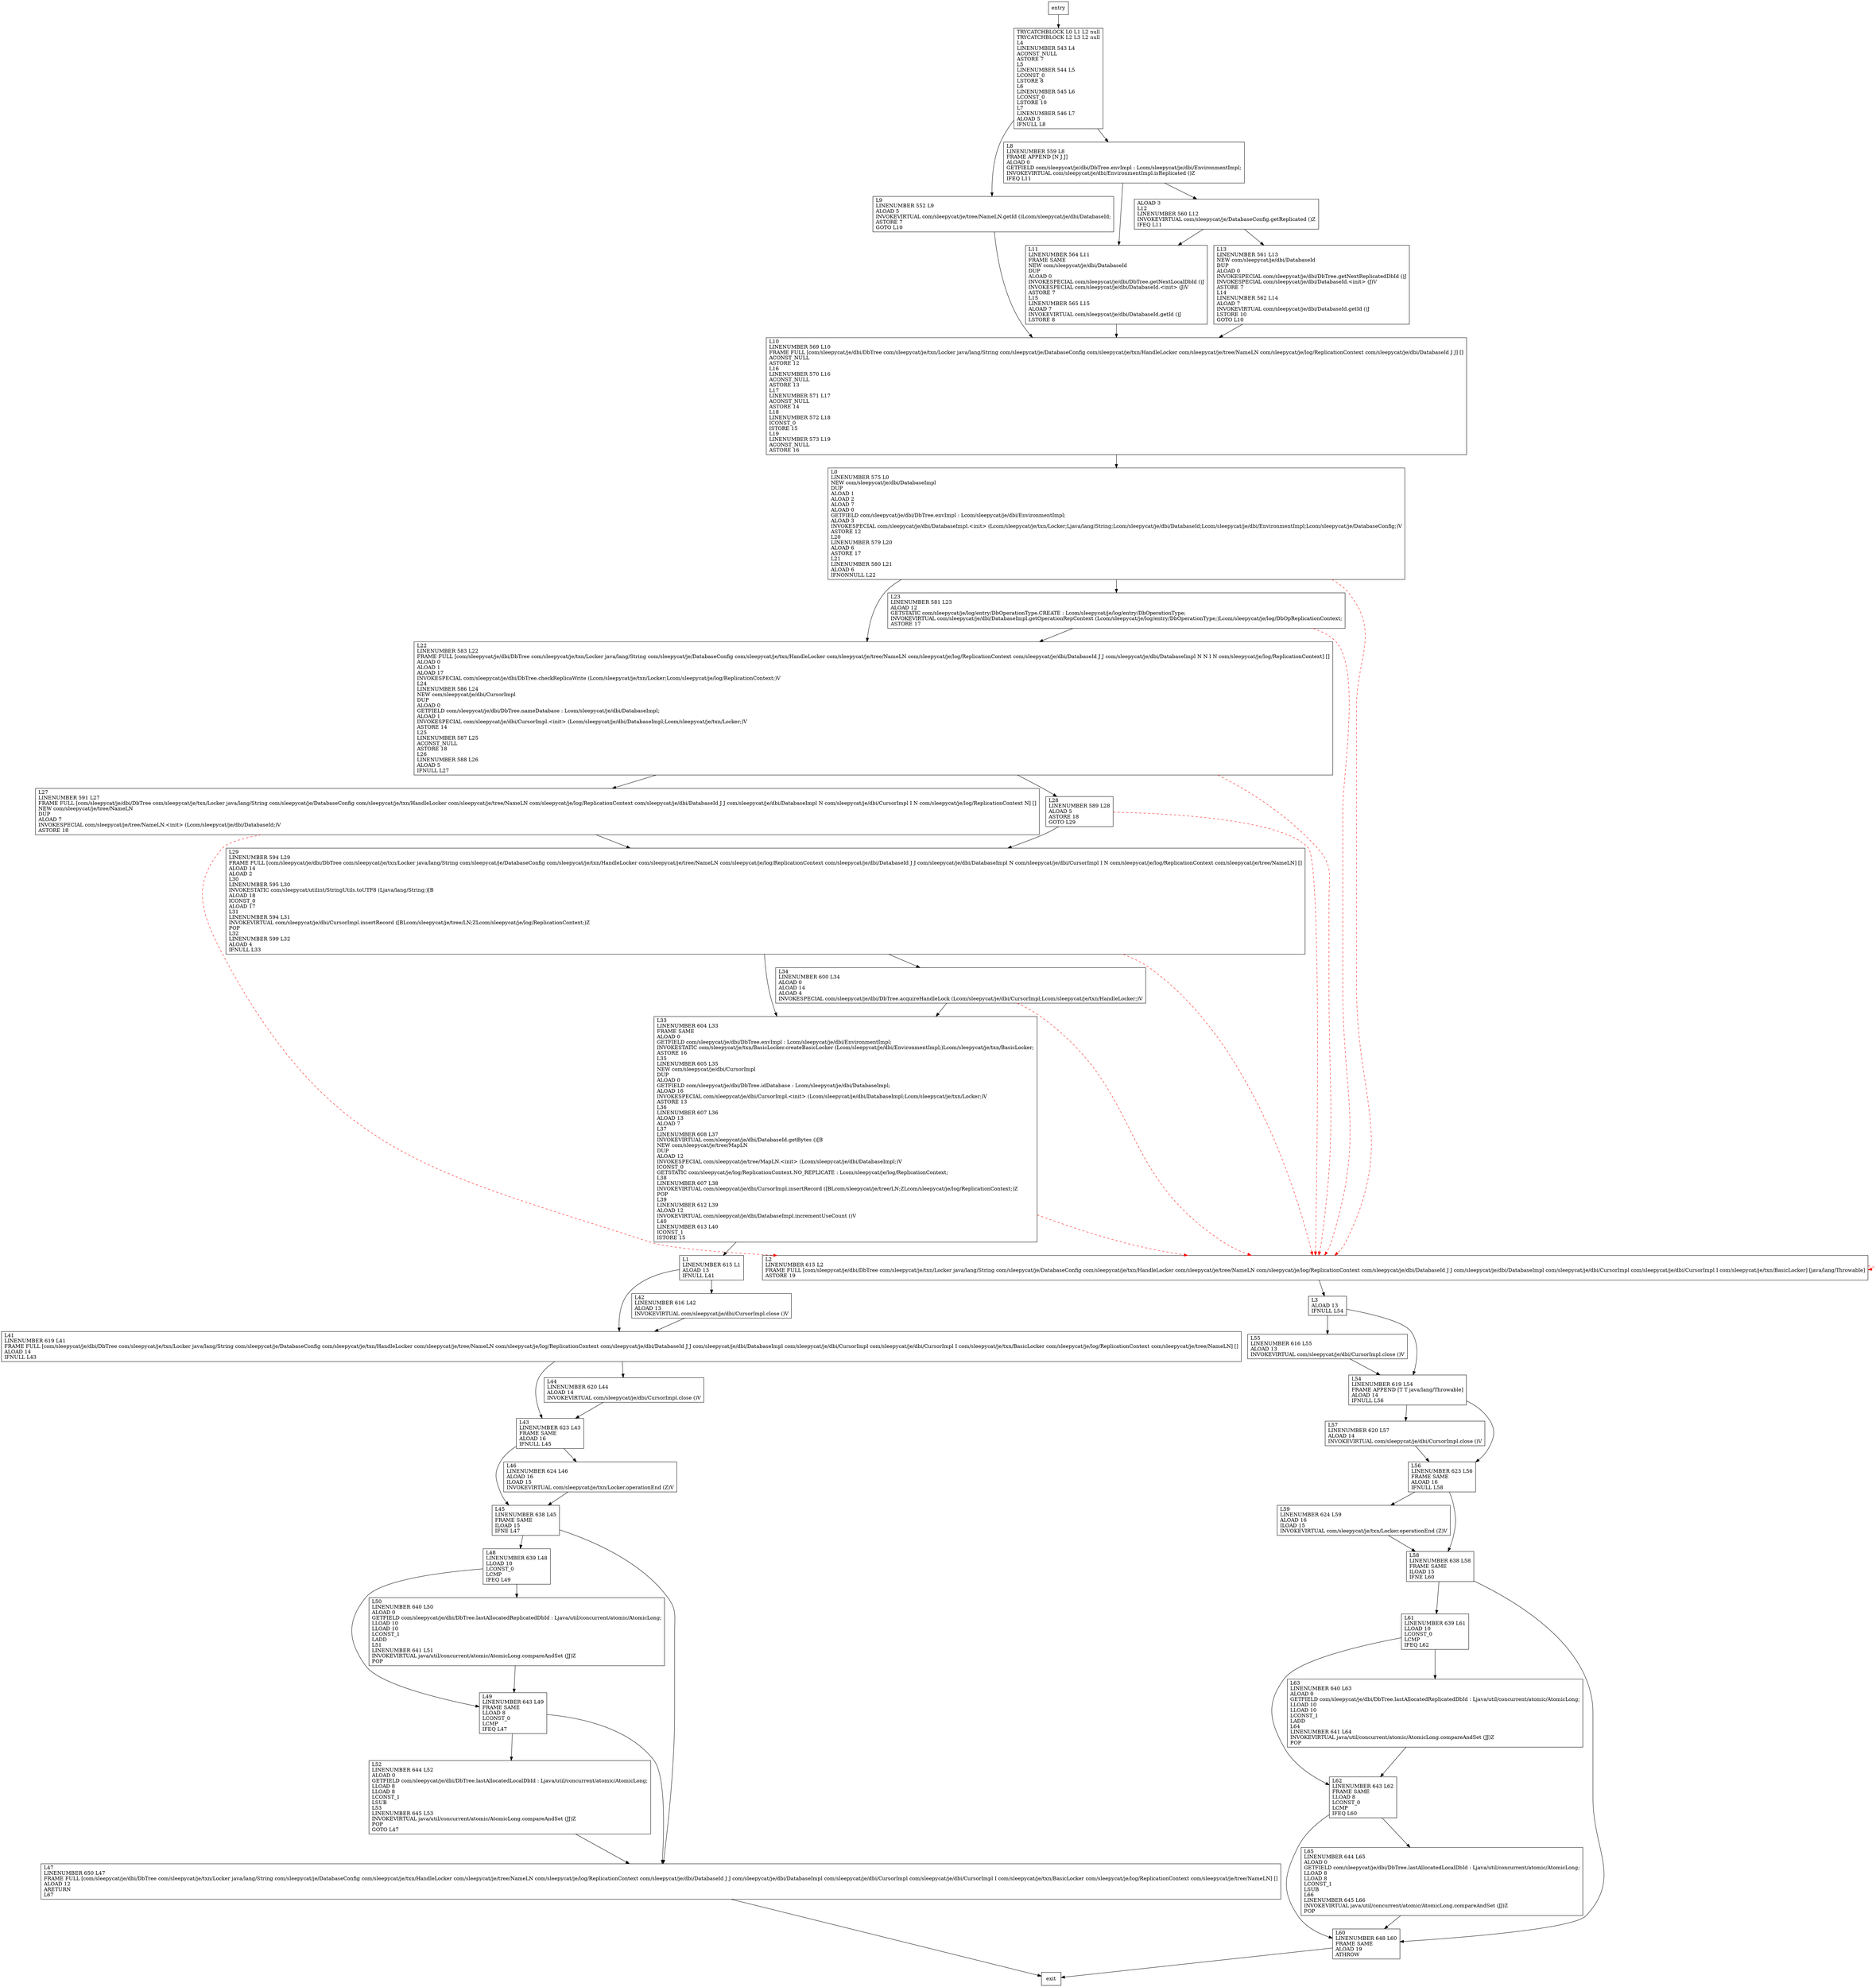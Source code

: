digraph doCreateDb {
node [shape=record];
917151706 [label="L43\lLINENUMBER 623 L43\lFRAME SAME\lALOAD 16\lIFNULL L45\l"];
346105198 [label="L1\lLINENUMBER 615 L1\lALOAD 13\lIFNULL L41\l"];
300958043 [label="L23\lLINENUMBER 581 L23\lALOAD 12\lGETSTATIC com/sleepycat/je/log/entry/DbOperationType.CREATE : Lcom/sleepycat/je/log/entry/DbOperationType;\lINVOKEVIRTUAL com/sleepycat/je/dbi/DatabaseImpl.getOperationRepContext (Lcom/sleepycat/je/log/entry/DbOperationType;)Lcom/sleepycat/je/log/DbOpReplicationContext;\lASTORE 17\l"];
737859697 [label="L34\lLINENUMBER 600 L34\lALOAD 0\lALOAD 14\lALOAD 4\lINVOKESPECIAL com/sleepycat/je/dbi/DbTree.acquireHandleLock (Lcom/sleepycat/je/dbi/CursorImpl;Lcom/sleepycat/je/txn/HandleLocker;)V\l"];
1428366118 [label="L63\lLINENUMBER 640 L63\lALOAD 0\lGETFIELD com/sleepycat/je/dbi/DbTree.lastAllocatedReplicatedDbId : Ljava/util/concurrent/atomic/AtomicLong;\lLLOAD 10\lLLOAD 10\lLCONST_1\lLADD\lL64\lLINENUMBER 641 L64\lINVOKEVIRTUAL java/util/concurrent/atomic/AtomicLong.compareAndSet (JJ)Z\lPOP\l"];
940817585 [label="L29\lLINENUMBER 594 L29\lFRAME FULL [com/sleepycat/je/dbi/DbTree com/sleepycat/je/txn/Locker java/lang/String com/sleepycat/je/DatabaseConfig com/sleepycat/je/txn/HandleLocker com/sleepycat/je/tree/NameLN com/sleepycat/je/log/ReplicationContext com/sleepycat/je/dbi/DatabaseId J J com/sleepycat/je/dbi/DatabaseImpl N com/sleepycat/je/dbi/CursorImpl I N com/sleepycat/je/log/ReplicationContext com/sleepycat/je/tree/NameLN] []\lALOAD 14\lALOAD 2\lL30\lLINENUMBER 595 L30\lINVOKESTATIC com/sleepycat/utilint/StringUtils.toUTF8 (Ljava/lang/String;)[B\lALOAD 18\lICONST_0\lALOAD 17\lL31\lLINENUMBER 594 L31\lINVOKEVIRTUAL com/sleepycat/je/dbi/CursorImpl.insertRecord ([BLcom/sleepycat/je/tree/LN;ZLcom/sleepycat/je/log/ReplicationContext;)Z\lPOP\lL32\lLINENUMBER 599 L32\lALOAD 4\lIFNULL L33\l"];
89726591 [label="L47\lLINENUMBER 650 L47\lFRAME FULL [com/sleepycat/je/dbi/DbTree com/sleepycat/je/txn/Locker java/lang/String com/sleepycat/je/DatabaseConfig com/sleepycat/je/txn/HandleLocker com/sleepycat/je/tree/NameLN com/sleepycat/je/log/ReplicationContext com/sleepycat/je/dbi/DatabaseId J J com/sleepycat/je/dbi/DatabaseImpl com/sleepycat/je/dbi/CursorImpl com/sleepycat/je/dbi/CursorImpl I com/sleepycat/je/txn/BasicLocker com/sleepycat/je/log/ReplicationContext com/sleepycat/je/tree/NameLN] []\lALOAD 12\lARETURN\lL67\l"];
1474881087 [label="L52\lLINENUMBER 644 L52\lALOAD 0\lGETFIELD com/sleepycat/je/dbi/DbTree.lastAllocatedLocalDbId : Ljava/util/concurrent/atomic/AtomicLong;\lLLOAD 8\lLLOAD 8\lLCONST_1\lLSUB\lL53\lLINENUMBER 645 L53\lINVOKEVIRTUAL java/util/concurrent/atomic/AtomicLong.compareAndSet (JJ)Z\lPOP\lGOTO L47\l"];
1717876169 [label="L57\lLINENUMBER 620 L57\lALOAD 14\lINVOKEVIRTUAL com/sleepycat/je/dbi/CursorImpl.close ()V\l"];
2020069613 [label="L61\lLINENUMBER 639 L61\lLLOAD 10\lLCONST_0\lLCMP\lIFEQ L62\l"];
1213233539 [label="L50\lLINENUMBER 640 L50\lALOAD 0\lGETFIELD com/sleepycat/je/dbi/DbTree.lastAllocatedReplicatedDbId : Ljava/util/concurrent/atomic/AtomicLong;\lLLOAD 10\lLLOAD 10\lLCONST_1\lLADD\lL51\lLINENUMBER 641 L51\lINVOKEVIRTUAL java/util/concurrent/atomic/AtomicLong.compareAndSet (JJ)Z\lPOP\l"];
445620315 [label="L55\lLINENUMBER 616 L55\lALOAD 13\lINVOKEVIRTUAL com/sleepycat/je/dbi/CursorImpl.close ()V\l"];
649063890 [label="L59\lLINENUMBER 624 L59\lALOAD 16\lILOAD 15\lINVOKEVIRTUAL com/sleepycat/je/txn/Locker.operationEnd (Z)V\l"];
346318306 [label="L49\lLINENUMBER 643 L49\lFRAME SAME\lLLOAD 8\lLCONST_0\lLCMP\lIFEQ L47\l"];
1953100354 [label="L9\lLINENUMBER 552 L9\lALOAD 5\lINVOKEVIRTUAL com/sleepycat/je/tree/NameLN.getId ()Lcom/sleepycat/je/dbi/DatabaseId;\lASTORE 7\lGOTO L10\l"];
1493040645 [label="L10\lLINENUMBER 569 L10\lFRAME FULL [com/sleepycat/je/dbi/DbTree com/sleepycat/je/txn/Locker java/lang/String com/sleepycat/je/DatabaseConfig com/sleepycat/je/txn/HandleLocker com/sleepycat/je/tree/NameLN com/sleepycat/je/log/ReplicationContext com/sleepycat/je/dbi/DatabaseId J J] []\lACONST_NULL\lASTORE 12\lL16\lLINENUMBER 570 L16\lACONST_NULL\lASTORE 13\lL17\lLINENUMBER 571 L17\lACONST_NULL\lASTORE 14\lL18\lLINENUMBER 572 L18\lICONST_0\lISTORE 15\lL19\lLINENUMBER 573 L19\lACONST_NULL\lASTORE 16\l"];
1116007425 [label="L28\lLINENUMBER 589 L28\lALOAD 5\lASTORE 18\lGOTO L29\l"];
2015918816 [label="TRYCATCHBLOCK L0 L1 L2 null\lTRYCATCHBLOCK L2 L3 L2 null\lL4\lLINENUMBER 543 L4\lACONST_NULL\lASTORE 7\lL5\lLINENUMBER 544 L5\lLCONST_0\lLSTORE 8\lL6\lLINENUMBER 545 L6\lLCONST_0\lLSTORE 10\lL7\lLINENUMBER 546 L7\lALOAD 5\lIFNULL L8\l"];
853775890 [label="L3\lALOAD 13\lIFNULL L54\l"];
153555628 [label="L2\lLINENUMBER 615 L2\lFRAME FULL [com/sleepycat/je/dbi/DbTree com/sleepycat/je/txn/Locker java/lang/String com/sleepycat/je/DatabaseConfig com/sleepycat/je/txn/HandleLocker com/sleepycat/je/tree/NameLN com/sleepycat/je/log/ReplicationContext com/sleepycat/je/dbi/DatabaseId J J com/sleepycat/je/dbi/DatabaseImpl com/sleepycat/je/dbi/CursorImpl com/sleepycat/je/dbi/CursorImpl I com/sleepycat/je/txn/BasicLocker] [java/lang/Throwable]\lASTORE 19\l"];
209741320 [label="L41\lLINENUMBER 619 L41\lFRAME FULL [com/sleepycat/je/dbi/DbTree com/sleepycat/je/txn/Locker java/lang/String com/sleepycat/je/DatabaseConfig com/sleepycat/je/txn/HandleLocker com/sleepycat/je/tree/NameLN com/sleepycat/je/log/ReplicationContext com/sleepycat/je/dbi/DatabaseId J J com/sleepycat/je/dbi/DatabaseImpl com/sleepycat/je/dbi/CursorImpl com/sleepycat/je/dbi/CursorImpl I com/sleepycat/je/txn/BasicLocker com/sleepycat/je/log/ReplicationContext com/sleepycat/je/tree/NameLN] []\lALOAD 14\lIFNULL L43\l"];
213615917 [label="L62\lLINENUMBER 643 L62\lFRAME SAME\lLLOAD 8\lLCONST_0\lLCMP\lIFEQ L60\l"];
1770089437 [label="L33\lLINENUMBER 604 L33\lFRAME SAME\lALOAD 0\lGETFIELD com/sleepycat/je/dbi/DbTree.envImpl : Lcom/sleepycat/je/dbi/EnvironmentImpl;\lINVOKESTATIC com/sleepycat/je/txn/BasicLocker.createBasicLocker (Lcom/sleepycat/je/dbi/EnvironmentImpl;)Lcom/sleepycat/je/txn/BasicLocker;\lASTORE 16\lL35\lLINENUMBER 605 L35\lNEW com/sleepycat/je/dbi/CursorImpl\lDUP\lALOAD 0\lGETFIELD com/sleepycat/je/dbi/DbTree.idDatabase : Lcom/sleepycat/je/dbi/DatabaseImpl;\lALOAD 16\lINVOKESPECIAL com/sleepycat/je/dbi/CursorImpl.\<init\> (Lcom/sleepycat/je/dbi/DatabaseImpl;Lcom/sleepycat/je/txn/Locker;)V\lASTORE 13\lL36\lLINENUMBER 607 L36\lALOAD 13\lALOAD 7\lL37\lLINENUMBER 608 L37\lINVOKEVIRTUAL com/sleepycat/je/dbi/DatabaseId.getBytes ()[B\lNEW com/sleepycat/je/tree/MapLN\lDUP\lALOAD 12\lINVOKESPECIAL com/sleepycat/je/tree/MapLN.\<init\> (Lcom/sleepycat/je/dbi/DatabaseImpl;)V\lICONST_0\lGETSTATIC com/sleepycat/je/log/ReplicationContext.NO_REPLICATE : Lcom/sleepycat/je/log/ReplicationContext;\lL38\lLINENUMBER 607 L38\lINVOKEVIRTUAL com/sleepycat/je/dbi/CursorImpl.insertRecord ([BLcom/sleepycat/je/tree/LN;ZLcom/sleepycat/je/log/ReplicationContext;)Z\lPOP\lL39\lLINENUMBER 612 L39\lALOAD 12\lINVOKEVIRTUAL com/sleepycat/je/dbi/DatabaseImpl.incrementUseCount ()V\lL40\lLINENUMBER 613 L40\lICONST_1\lISTORE 15\l"];
1991081508 [label="L56\lLINENUMBER 623 L56\lFRAME SAME\lALOAD 16\lIFNULL L58\l"];
224018003 [label="L45\lLINENUMBER 638 L45\lFRAME SAME\lILOAD 15\lIFNE L47\l"];
766725533 [label="L54\lLINENUMBER 619 L54\lFRAME APPEND [T T java/lang/Throwable]\lALOAD 14\lIFNULL L56\l"];
966074145 [label="L46\lLINENUMBER 624 L46\lALOAD 16\lILOAD 15\lINVOKEVIRTUAL com/sleepycat/je/txn/Locker.operationEnd (Z)V\l"];
1497591644 [label="L27\lLINENUMBER 591 L27\lFRAME FULL [com/sleepycat/je/dbi/DbTree com/sleepycat/je/txn/Locker java/lang/String com/sleepycat/je/DatabaseConfig com/sleepycat/je/txn/HandleLocker com/sleepycat/je/tree/NameLN com/sleepycat/je/log/ReplicationContext com/sleepycat/je/dbi/DatabaseId J J com/sleepycat/je/dbi/DatabaseImpl N com/sleepycat/je/dbi/CursorImpl I N com/sleepycat/je/log/ReplicationContext N] []\lNEW com/sleepycat/je/tree/NameLN\lDUP\lALOAD 7\lINVOKESPECIAL com/sleepycat/je/tree/NameLN.\<init\> (Lcom/sleepycat/je/dbi/DatabaseId;)V\lASTORE 18\l"];
298288594 [label="L58\lLINENUMBER 638 L58\lFRAME SAME\lILOAD 15\lIFNE L60\l"];
1438244001 [label="L13\lLINENUMBER 561 L13\lNEW com/sleepycat/je/dbi/DatabaseId\lDUP\lALOAD 0\lINVOKESPECIAL com/sleepycat/je/dbi/DbTree.getNextReplicatedDbId ()J\lINVOKESPECIAL com/sleepycat/je/dbi/DatabaseId.\<init\> (J)V\lASTORE 7\lL14\lLINENUMBER 562 L14\lALOAD 7\lINVOKEVIRTUAL com/sleepycat/je/dbi/DatabaseId.getId ()J\lLSTORE 10\lGOTO L10\l"];
1410849030 [label="L44\lLINENUMBER 620 L44\lALOAD 14\lINVOKEVIRTUAL com/sleepycat/je/dbi/CursorImpl.close ()V\l"];
1743722775 [label="L48\lLINENUMBER 639 L48\lLLOAD 10\lLCONST_0\lLCMP\lIFEQ L49\l"];
1697046067 [label="L60\lLINENUMBER 648 L60\lFRAME SAME\lALOAD 19\lATHROW\l"];
800931362 [label="L0\lLINENUMBER 575 L0\lNEW com/sleepycat/je/dbi/DatabaseImpl\lDUP\lALOAD 1\lALOAD 2\lALOAD 7\lALOAD 0\lGETFIELD com/sleepycat/je/dbi/DbTree.envImpl : Lcom/sleepycat/je/dbi/EnvironmentImpl;\lALOAD 3\lINVOKESPECIAL com/sleepycat/je/dbi/DatabaseImpl.\<init\> (Lcom/sleepycat/je/txn/Locker;Ljava/lang/String;Lcom/sleepycat/je/dbi/DatabaseId;Lcom/sleepycat/je/dbi/EnvironmentImpl;Lcom/sleepycat/je/DatabaseConfig;)V\lASTORE 12\lL20\lLINENUMBER 579 L20\lALOAD 6\lASTORE 17\lL21\lLINENUMBER 580 L21\lALOAD 6\lIFNONNULL L22\l"];
701740317 [label="L42\lLINENUMBER 616 L42\lALOAD 13\lINVOKEVIRTUAL com/sleepycat/je/dbi/CursorImpl.close ()V\l"];
1597965775 [label="L65\lLINENUMBER 644 L65\lALOAD 0\lGETFIELD com/sleepycat/je/dbi/DbTree.lastAllocatedLocalDbId : Ljava/util/concurrent/atomic/AtomicLong;\lLLOAD 8\lLLOAD 8\lLCONST_1\lLSUB\lL66\lLINENUMBER 645 L66\lINVOKEVIRTUAL java/util/concurrent/atomic/AtomicLong.compareAndSet (JJ)Z\lPOP\l"];
1988141070 [label="L11\lLINENUMBER 564 L11\lFRAME SAME\lNEW com/sleepycat/je/dbi/DatabaseId\lDUP\lALOAD 0\lINVOKESPECIAL com/sleepycat/je/dbi/DbTree.getNextLocalDbId ()J\lINVOKESPECIAL com/sleepycat/je/dbi/DatabaseId.\<init\> (J)V\lASTORE 7\lL15\lLINENUMBER 565 L15\lALOAD 7\lINVOKEVIRTUAL com/sleepycat/je/dbi/DatabaseId.getId ()J\lLSTORE 8\l"];
1304475518 [label="ALOAD 3\lL12\lLINENUMBER 560 L12\lINVOKEVIRTUAL com/sleepycat/je/DatabaseConfig.getReplicated ()Z\lIFEQ L11\l"];
1644367301 [label="L22\lLINENUMBER 583 L22\lFRAME FULL [com/sleepycat/je/dbi/DbTree com/sleepycat/je/txn/Locker java/lang/String com/sleepycat/je/DatabaseConfig com/sleepycat/je/txn/HandleLocker com/sleepycat/je/tree/NameLN com/sleepycat/je/log/ReplicationContext com/sleepycat/je/dbi/DatabaseId J J com/sleepycat/je/dbi/DatabaseImpl N N I N com/sleepycat/je/log/ReplicationContext] []\lALOAD 0\lALOAD 1\lALOAD 17\lINVOKESPECIAL com/sleepycat/je/dbi/DbTree.checkReplicaWrite (Lcom/sleepycat/je/txn/Locker;Lcom/sleepycat/je/log/ReplicationContext;)V\lL24\lLINENUMBER 586 L24\lNEW com/sleepycat/je/dbi/CursorImpl\lDUP\lALOAD 0\lGETFIELD com/sleepycat/je/dbi/DbTree.nameDatabase : Lcom/sleepycat/je/dbi/DatabaseImpl;\lALOAD 1\lINVOKESPECIAL com/sleepycat/je/dbi/CursorImpl.\<init\> (Lcom/sleepycat/je/dbi/DatabaseImpl;Lcom/sleepycat/je/txn/Locker;)V\lASTORE 14\lL25\lLINENUMBER 587 L25\lACONST_NULL\lASTORE 18\lL26\lLINENUMBER 588 L26\lALOAD 5\lIFNULL L27\l"];
1769878516 [label="L8\lLINENUMBER 559 L8\lFRAME APPEND [N J J]\lALOAD 0\lGETFIELD com/sleepycat/je/dbi/DbTree.envImpl : Lcom/sleepycat/je/dbi/EnvironmentImpl;\lINVOKEVIRTUAL com/sleepycat/je/dbi/EnvironmentImpl.isReplicated ()Z\lIFEQ L11\l"];
entry;
exit;
917151706 -> 224018003
917151706 -> 966074145
346105198 -> 701740317
346105198 -> 209741320
300958043 -> 1644367301
300958043 -> 153555628 [style=dashed, color=red]
737859697 -> 1770089437
737859697 -> 153555628 [style=dashed, color=red]
1428366118 -> 213615917
940817585 -> 1770089437
940817585 -> 737859697
940817585 -> 153555628 [style=dashed, color=red]
89726591 -> exit
1474881087 -> 89726591
1717876169 -> 1991081508
2020069613 -> 1428366118
2020069613 -> 213615917
1213233539 -> 346318306
445620315 -> 766725533
649063890 -> 298288594
346318306 -> 89726591
346318306 -> 1474881087
1953100354 -> 1493040645
1493040645 -> 800931362
1116007425 -> 940817585
1116007425 -> 153555628 [style=dashed, color=red]
2015918816 -> 1953100354
2015918816 -> 1769878516
853775890 -> 445620315
853775890 -> 766725533
153555628 -> 853775890
153555628 -> 153555628 [style=dashed, color=red]
209741320 -> 1410849030
209741320 -> 917151706
213615917 -> 1697046067
213615917 -> 1597965775
1770089437 -> 346105198
1770089437 -> 153555628 [style=dashed, color=red]
1991081508 -> 298288594
1991081508 -> 649063890
224018003 -> 1743722775
224018003 -> 89726591
766725533 -> 1991081508
766725533 -> 1717876169
966074145 -> 224018003
1497591644 -> 940817585
1497591644 -> 153555628 [style=dashed, color=red]
298288594 -> 1697046067
298288594 -> 2020069613
entry -> 2015918816
1438244001 -> 1493040645
1410849030 -> 917151706
1743722775 -> 1213233539
1743722775 -> 346318306
1697046067 -> exit
800931362 -> 300958043
800931362 -> 1644367301
800931362 -> 153555628 [style=dashed, color=red]
701740317 -> 209741320
1597965775 -> 1697046067
1988141070 -> 1493040645
1304475518 -> 1438244001
1304475518 -> 1988141070
1644367301 -> 1497591644
1644367301 -> 1116007425
1644367301 -> 153555628 [style=dashed, color=red]
1769878516 -> 1988141070
1769878516 -> 1304475518
}
